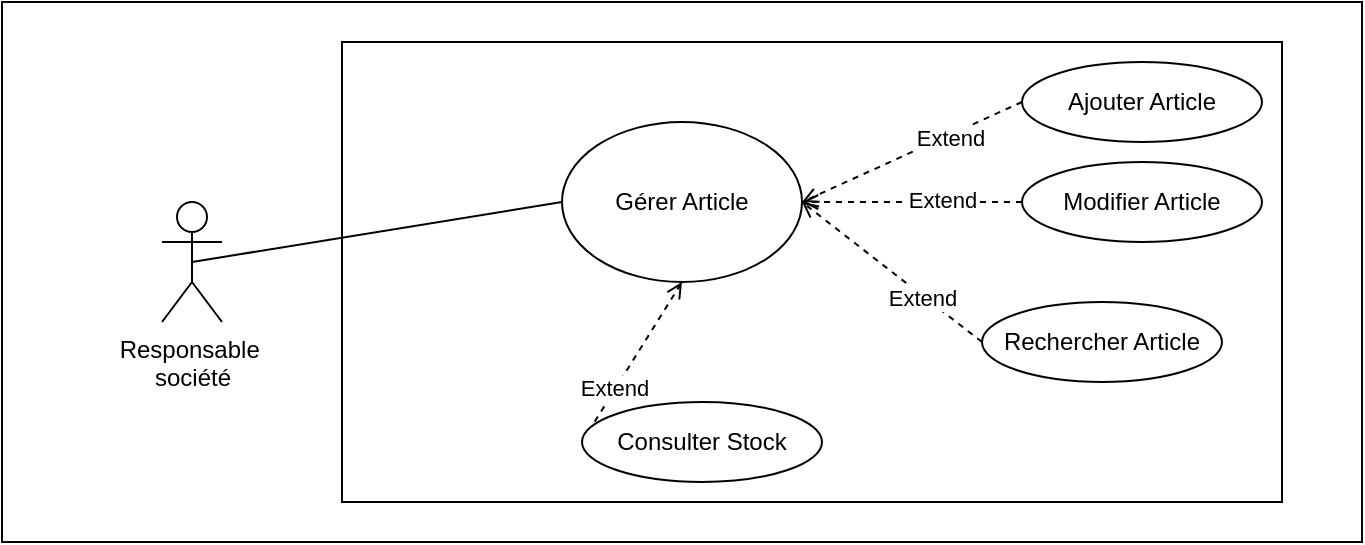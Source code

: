 <mxfile version="21.6.8" type="github">
  <diagram name="Page-1" id="_8wl95QI9b75BfUd_FfB">
    <mxGraphModel dx="1862" dy="458" grid="1" gridSize="10" guides="1" tooltips="1" connect="1" arrows="1" fold="1" page="1" pageScale="1" pageWidth="827" pageHeight="1169" math="0" shadow="0">
      <root>
        <mxCell id="0" />
        <mxCell id="1" parent="0" />
        <mxCell id="jihVwkUnpnv333PbTvo--1" value="" style="rounded=0;whiteSpace=wrap;html=1;" parent="1" vertex="1">
          <mxGeometry x="-20" y="140" width="680" height="270" as="geometry" />
        </mxCell>
        <mxCell id="jihVwkUnpnv333PbTvo--2" value="" style="rounded=0;whiteSpace=wrap;html=1;" parent="1" vertex="1">
          <mxGeometry x="150" y="160" width="470" height="230" as="geometry" />
        </mxCell>
        <mxCell id="jihVwkUnpnv333PbTvo--3" style="rounded=0;orthogonalLoop=1;jettySize=auto;html=1;exitX=0.5;exitY=0.5;exitDx=0;exitDy=0;exitPerimeter=0;entryX=0;entryY=0.5;entryDx=0;entryDy=0;endArrow=none;endFill=0;" parent="1" source="jihVwkUnpnv333PbTvo--4" target="jihVwkUnpnv333PbTvo--5" edge="1">
          <mxGeometry relative="1" as="geometry">
            <mxPoint x="260" y="120" as="targetPoint" />
          </mxGeometry>
        </mxCell>
        <mxCell id="jihVwkUnpnv333PbTvo--4" value="Responsable&amp;nbsp;&lt;br&gt;société" style="shape=umlActor;verticalLabelPosition=bottom;verticalAlign=top;html=1;outlineConnect=0;" parent="1" vertex="1">
          <mxGeometry x="60" y="240" width="30" height="60" as="geometry" />
        </mxCell>
        <mxCell id="jihVwkUnpnv333PbTvo--5" value="Gérer Article" style="ellipse;whiteSpace=wrap;html=1;" parent="1" vertex="1">
          <mxGeometry x="260" y="200" width="120" height="80" as="geometry" />
        </mxCell>
        <mxCell id="jihVwkUnpnv333PbTvo--6" style="rounded=0;orthogonalLoop=1;jettySize=auto;html=1;exitX=0;exitY=0.5;exitDx=0;exitDy=0;entryX=1;entryY=0.5;entryDx=0;entryDy=0;dashed=1;endArrow=open;endFill=0;" parent="1" source="jihVwkUnpnv333PbTvo--8" target="jihVwkUnpnv333PbTvo--5" edge="1">
          <mxGeometry relative="1" as="geometry" />
        </mxCell>
        <mxCell id="jihVwkUnpnv333PbTvo--7" value="Extend" style="edgeLabel;html=1;align=center;verticalAlign=middle;resizable=0;points=[];" parent="jihVwkUnpnv333PbTvo--6" vertex="1" connectable="0">
          <mxGeometry x="-0.329" y="1" relative="1" as="geometry">
            <mxPoint as="offset" />
          </mxGeometry>
        </mxCell>
        <mxCell id="jihVwkUnpnv333PbTvo--8" value="Ajouter Article" style="ellipse;whiteSpace=wrap;html=1;" parent="1" vertex="1">
          <mxGeometry x="490" y="170" width="120" height="40" as="geometry" />
        </mxCell>
        <mxCell id="jihVwkUnpnv333PbTvo--9" style="rounded=0;orthogonalLoop=1;jettySize=auto;html=1;exitX=0;exitY=0.5;exitDx=0;exitDy=0;entryX=1;entryY=0.5;entryDx=0;entryDy=0;dashed=1;endArrow=open;endFill=0;" parent="1" source="jihVwkUnpnv333PbTvo--11" target="jihVwkUnpnv333PbTvo--5" edge="1">
          <mxGeometry relative="1" as="geometry">
            <mxPoint x="420" y="250" as="targetPoint" />
          </mxGeometry>
        </mxCell>
        <mxCell id="jihVwkUnpnv333PbTvo--10" value="Extend" style="edgeLabel;html=1;align=center;verticalAlign=middle;resizable=0;points=[];" parent="jihVwkUnpnv333PbTvo--9" vertex="1" connectable="0">
          <mxGeometry x="-0.273" y="-1" relative="1" as="geometry">
            <mxPoint as="offset" />
          </mxGeometry>
        </mxCell>
        <mxCell id="jihVwkUnpnv333PbTvo--11" value="Modifier Article" style="ellipse;whiteSpace=wrap;html=1;" parent="1" vertex="1">
          <mxGeometry x="490" y="220" width="120" height="40" as="geometry" />
        </mxCell>
        <mxCell id="jihVwkUnpnv333PbTvo--15" style="rounded=0;orthogonalLoop=1;jettySize=auto;html=1;exitX=0;exitY=0.5;exitDx=0;exitDy=0;entryX=0.5;entryY=1;entryDx=0;entryDy=0;dashed=1;endArrow=open;endFill=0;" parent="1" source="jihVwkUnpnv333PbTvo--17" target="jihVwkUnpnv333PbTvo--5" edge="1">
          <mxGeometry relative="1" as="geometry">
            <mxPoint x="250" y="300" as="targetPoint" />
          </mxGeometry>
        </mxCell>
        <mxCell id="jihVwkUnpnv333PbTvo--16" value="Extend" style="edgeLabel;html=1;align=center;verticalAlign=middle;resizable=0;points=[];" parent="jihVwkUnpnv333PbTvo--15" vertex="1" connectable="0">
          <mxGeometry x="-0.333" y="1" relative="1" as="geometry">
            <mxPoint as="offset" />
          </mxGeometry>
        </mxCell>
        <mxCell id="jihVwkUnpnv333PbTvo--17" value="Consulter Stock" style="ellipse;whiteSpace=wrap;html=1;" parent="1" vertex="1">
          <mxGeometry x="270" y="340" width="120" height="40" as="geometry" />
        </mxCell>
        <mxCell id="C1X9PYxzX98T6BgR-f1G-1" style="rounded=0;orthogonalLoop=1;jettySize=auto;html=1;exitX=0;exitY=0.5;exitDx=0;exitDy=0;dashed=1;endArrow=open;endFill=0;entryX=1;entryY=0.5;entryDx=0;entryDy=0;" parent="1" source="C1X9PYxzX98T6BgR-f1G-3" target="jihVwkUnpnv333PbTvo--5" edge="1">
          <mxGeometry relative="1" as="geometry">
            <mxPoint x="380" y="250" as="targetPoint" />
          </mxGeometry>
        </mxCell>
        <mxCell id="C1X9PYxzX98T6BgR-f1G-2" value="Extend" style="edgeLabel;html=1;align=center;verticalAlign=middle;resizable=0;points=[];" parent="C1X9PYxzX98T6BgR-f1G-1" vertex="1" connectable="0">
          <mxGeometry x="-0.333" y="1" relative="1" as="geometry">
            <mxPoint as="offset" />
          </mxGeometry>
        </mxCell>
        <mxCell id="C1X9PYxzX98T6BgR-f1G-3" value="Rechercher Article" style="ellipse;whiteSpace=wrap;html=1;" parent="1" vertex="1">
          <mxGeometry x="470" y="290" width="120" height="40" as="geometry" />
        </mxCell>
      </root>
    </mxGraphModel>
  </diagram>
</mxfile>

